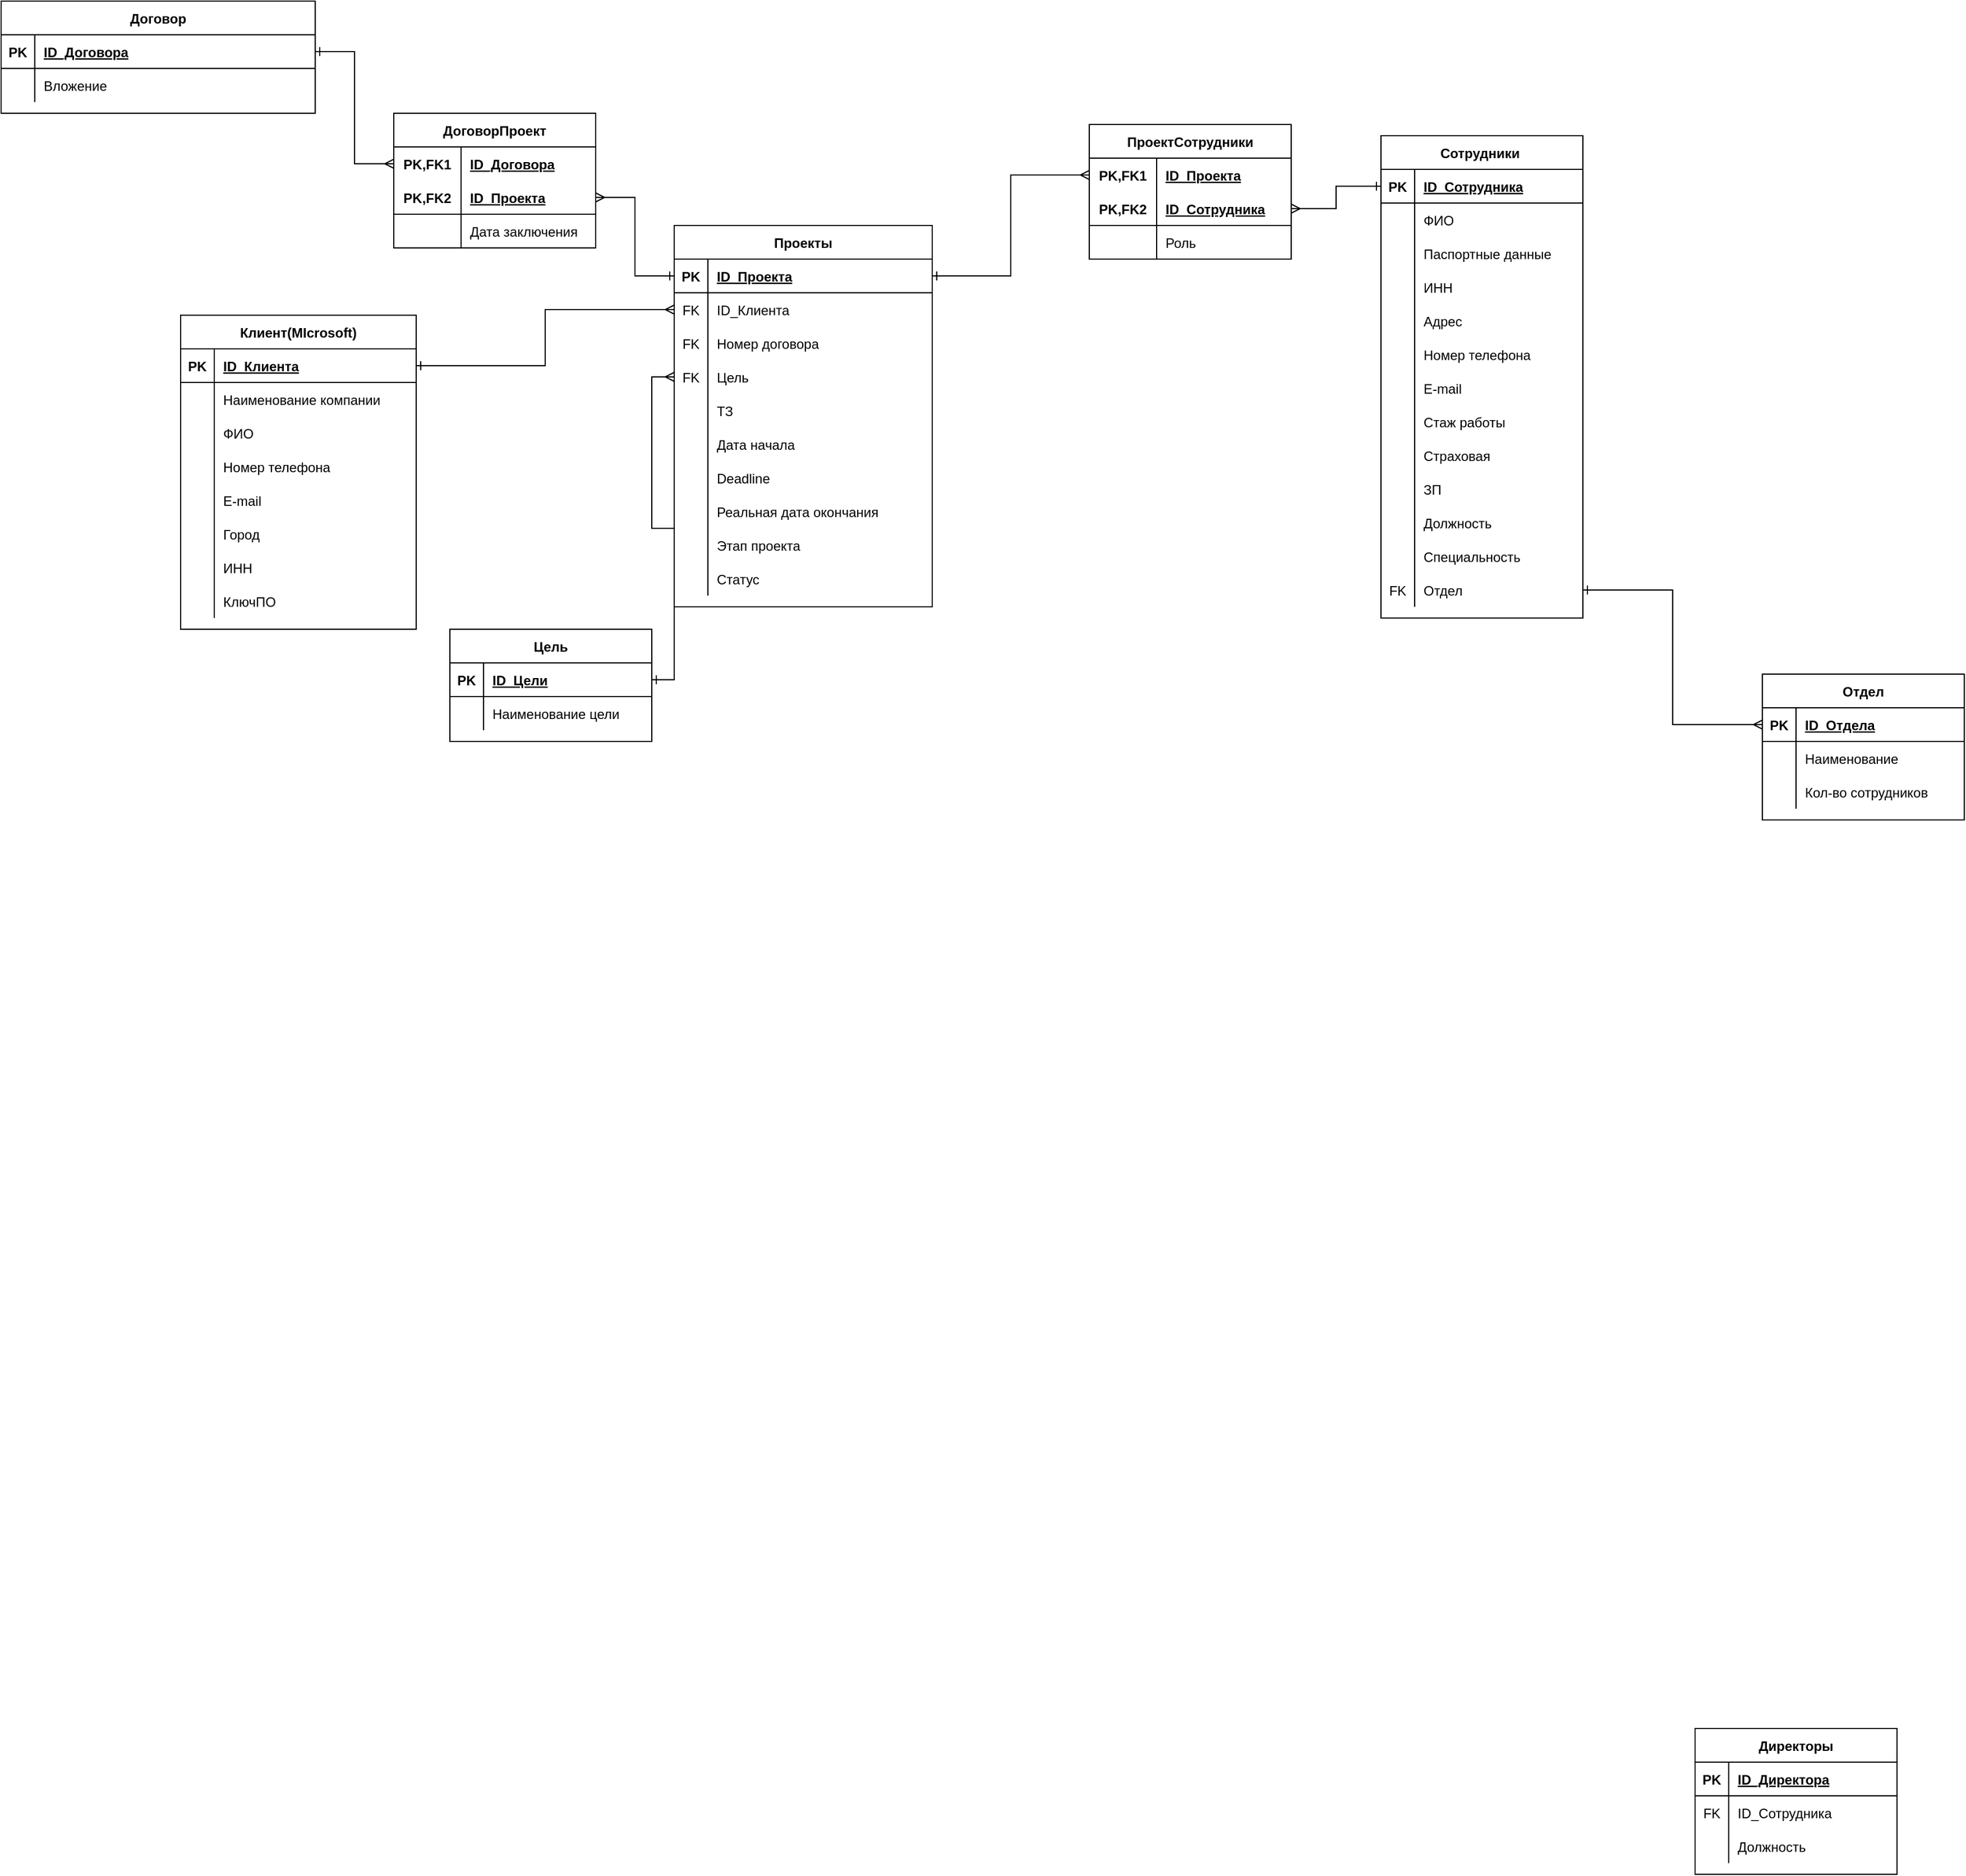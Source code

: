 <mxfile version="20.5.3" type="github">
  <diagram id="iNFQTY-7I5J_9r2u6hXS" name="Страница 1">
    <mxGraphModel dx="4746" dy="5512" grid="1" gridSize="10" guides="1" tooltips="1" connect="1" arrows="1" fold="1" page="1" pageScale="1" pageWidth="3300" pageHeight="4681" math="0" shadow="0">
      <root>
        <mxCell id="0" />
        <mxCell id="1" parent="0" />
        <mxCell id="gXsPT1LrsVFaSO7U7d01-1" value="Клиент(MIcrosoft)" style="shape=table;startSize=30;container=1;collapsible=1;childLayout=tableLayout;fixedRows=1;rowLines=0;fontStyle=1;align=center;resizeLast=1;" parent="1" vertex="1">
          <mxGeometry x="60" y="-1550" width="210" height="280" as="geometry" />
        </mxCell>
        <mxCell id="gXsPT1LrsVFaSO7U7d01-2" value="" style="shape=tableRow;horizontal=0;startSize=0;swimlaneHead=0;swimlaneBody=0;fillColor=none;collapsible=0;dropTarget=0;points=[[0,0.5],[1,0.5]];portConstraint=eastwest;top=0;left=0;right=0;bottom=1;" parent="gXsPT1LrsVFaSO7U7d01-1" vertex="1">
          <mxGeometry y="30" width="210" height="30" as="geometry" />
        </mxCell>
        <mxCell id="gXsPT1LrsVFaSO7U7d01-3" value="PK" style="shape=partialRectangle;connectable=0;fillColor=none;top=0;left=0;bottom=0;right=0;fontStyle=1;overflow=hidden;" parent="gXsPT1LrsVFaSO7U7d01-2" vertex="1">
          <mxGeometry width="30" height="30" as="geometry">
            <mxRectangle width="30" height="30" as="alternateBounds" />
          </mxGeometry>
        </mxCell>
        <mxCell id="gXsPT1LrsVFaSO7U7d01-4" value="ID_Клиента" style="shape=partialRectangle;connectable=0;fillColor=none;top=0;left=0;bottom=0;right=0;align=left;spacingLeft=6;fontStyle=5;overflow=hidden;" parent="gXsPT1LrsVFaSO7U7d01-2" vertex="1">
          <mxGeometry x="30" width="180" height="30" as="geometry">
            <mxRectangle width="180" height="30" as="alternateBounds" />
          </mxGeometry>
        </mxCell>
        <mxCell id="gXsPT1LrsVFaSO7U7d01-5" value="" style="shape=tableRow;horizontal=0;startSize=0;swimlaneHead=0;swimlaneBody=0;fillColor=none;collapsible=0;dropTarget=0;points=[[0,0.5],[1,0.5]];portConstraint=eastwest;top=0;left=0;right=0;bottom=0;" parent="gXsPT1LrsVFaSO7U7d01-1" vertex="1">
          <mxGeometry y="60" width="210" height="30" as="geometry" />
        </mxCell>
        <mxCell id="gXsPT1LrsVFaSO7U7d01-6" value="" style="shape=partialRectangle;connectable=0;fillColor=none;top=0;left=0;bottom=0;right=0;editable=1;overflow=hidden;" parent="gXsPT1LrsVFaSO7U7d01-5" vertex="1">
          <mxGeometry width="30" height="30" as="geometry">
            <mxRectangle width="30" height="30" as="alternateBounds" />
          </mxGeometry>
        </mxCell>
        <mxCell id="gXsPT1LrsVFaSO7U7d01-7" value="Наименование компании" style="shape=partialRectangle;connectable=0;fillColor=none;top=0;left=0;bottom=0;right=0;align=left;spacingLeft=6;overflow=hidden;" parent="gXsPT1LrsVFaSO7U7d01-5" vertex="1">
          <mxGeometry x="30" width="180" height="30" as="geometry">
            <mxRectangle width="180" height="30" as="alternateBounds" />
          </mxGeometry>
        </mxCell>
        <mxCell id="D3bioivVlFvqf0dCCj33-104" value="" style="shape=tableRow;horizontal=0;startSize=0;swimlaneHead=0;swimlaneBody=0;fillColor=none;collapsible=0;dropTarget=0;points=[[0,0.5],[1,0.5]];portConstraint=eastwest;top=0;left=0;right=0;bottom=0;" vertex="1" parent="gXsPT1LrsVFaSO7U7d01-1">
          <mxGeometry y="90" width="210" height="30" as="geometry" />
        </mxCell>
        <mxCell id="D3bioivVlFvqf0dCCj33-105" value="" style="shape=partialRectangle;connectable=0;fillColor=none;top=0;left=0;bottom=0;right=0;editable=1;overflow=hidden;" vertex="1" parent="D3bioivVlFvqf0dCCj33-104">
          <mxGeometry width="30" height="30" as="geometry">
            <mxRectangle width="30" height="30" as="alternateBounds" />
          </mxGeometry>
        </mxCell>
        <mxCell id="D3bioivVlFvqf0dCCj33-106" value="ФИО" style="shape=partialRectangle;connectable=0;fillColor=none;top=0;left=0;bottom=0;right=0;align=left;spacingLeft=6;overflow=hidden;" vertex="1" parent="D3bioivVlFvqf0dCCj33-104">
          <mxGeometry x="30" width="180" height="30" as="geometry">
            <mxRectangle width="180" height="30" as="alternateBounds" />
          </mxGeometry>
        </mxCell>
        <mxCell id="D3bioivVlFvqf0dCCj33-67" value="" style="shape=tableRow;horizontal=0;startSize=0;swimlaneHead=0;swimlaneBody=0;fillColor=none;collapsible=0;dropTarget=0;points=[[0,0.5],[1,0.5]];portConstraint=eastwest;top=0;left=0;right=0;bottom=0;" vertex="1" parent="gXsPT1LrsVFaSO7U7d01-1">
          <mxGeometry y="120" width="210" height="30" as="geometry" />
        </mxCell>
        <mxCell id="D3bioivVlFvqf0dCCj33-68" value="" style="shape=partialRectangle;connectable=0;fillColor=none;top=0;left=0;bottom=0;right=0;editable=1;overflow=hidden;" vertex="1" parent="D3bioivVlFvqf0dCCj33-67">
          <mxGeometry width="30" height="30" as="geometry">
            <mxRectangle width="30" height="30" as="alternateBounds" />
          </mxGeometry>
        </mxCell>
        <mxCell id="D3bioivVlFvqf0dCCj33-69" value="Номер телефона" style="shape=partialRectangle;connectable=0;fillColor=none;top=0;left=0;bottom=0;right=0;align=left;spacingLeft=6;overflow=hidden;" vertex="1" parent="D3bioivVlFvqf0dCCj33-67">
          <mxGeometry x="30" width="180" height="30" as="geometry">
            <mxRectangle width="180" height="30" as="alternateBounds" />
          </mxGeometry>
        </mxCell>
        <mxCell id="D3bioivVlFvqf0dCCj33-70" value="" style="shape=tableRow;horizontal=0;startSize=0;swimlaneHead=0;swimlaneBody=0;fillColor=none;collapsible=0;dropTarget=0;points=[[0,0.5],[1,0.5]];portConstraint=eastwest;top=0;left=0;right=0;bottom=0;" vertex="1" parent="gXsPT1LrsVFaSO7U7d01-1">
          <mxGeometry y="150" width="210" height="30" as="geometry" />
        </mxCell>
        <mxCell id="D3bioivVlFvqf0dCCj33-71" value="" style="shape=partialRectangle;connectable=0;fillColor=none;top=0;left=0;bottom=0;right=0;editable=1;overflow=hidden;" vertex="1" parent="D3bioivVlFvqf0dCCj33-70">
          <mxGeometry width="30" height="30" as="geometry">
            <mxRectangle width="30" height="30" as="alternateBounds" />
          </mxGeometry>
        </mxCell>
        <mxCell id="D3bioivVlFvqf0dCCj33-72" value="E-mail" style="shape=partialRectangle;connectable=0;fillColor=none;top=0;left=0;bottom=0;right=0;align=left;spacingLeft=6;overflow=hidden;" vertex="1" parent="D3bioivVlFvqf0dCCj33-70">
          <mxGeometry x="30" width="180" height="30" as="geometry">
            <mxRectangle width="180" height="30" as="alternateBounds" />
          </mxGeometry>
        </mxCell>
        <mxCell id="D3bioivVlFvqf0dCCj33-107" value="" style="shape=tableRow;horizontal=0;startSize=0;swimlaneHead=0;swimlaneBody=0;fillColor=none;collapsible=0;dropTarget=0;points=[[0,0.5],[1,0.5]];portConstraint=eastwest;top=0;left=0;right=0;bottom=0;" vertex="1" parent="gXsPT1LrsVFaSO7U7d01-1">
          <mxGeometry y="180" width="210" height="30" as="geometry" />
        </mxCell>
        <mxCell id="D3bioivVlFvqf0dCCj33-108" value="" style="shape=partialRectangle;connectable=0;fillColor=none;top=0;left=0;bottom=0;right=0;editable=1;overflow=hidden;" vertex="1" parent="D3bioivVlFvqf0dCCj33-107">
          <mxGeometry width="30" height="30" as="geometry">
            <mxRectangle width="30" height="30" as="alternateBounds" />
          </mxGeometry>
        </mxCell>
        <mxCell id="D3bioivVlFvqf0dCCj33-109" value="Город" style="shape=partialRectangle;connectable=0;fillColor=none;top=0;left=0;bottom=0;right=0;align=left;spacingLeft=6;overflow=hidden;" vertex="1" parent="D3bioivVlFvqf0dCCj33-107">
          <mxGeometry x="30" width="180" height="30" as="geometry">
            <mxRectangle width="180" height="30" as="alternateBounds" />
          </mxGeometry>
        </mxCell>
        <mxCell id="D3bioivVlFvqf0dCCj33-110" value="" style="shape=tableRow;horizontal=0;startSize=0;swimlaneHead=0;swimlaneBody=0;fillColor=none;collapsible=0;dropTarget=0;points=[[0,0.5],[1,0.5]];portConstraint=eastwest;top=0;left=0;right=0;bottom=0;" vertex="1" parent="gXsPT1LrsVFaSO7U7d01-1">
          <mxGeometry y="210" width="210" height="30" as="geometry" />
        </mxCell>
        <mxCell id="D3bioivVlFvqf0dCCj33-111" value="" style="shape=partialRectangle;connectable=0;fillColor=none;top=0;left=0;bottom=0;right=0;editable=1;overflow=hidden;" vertex="1" parent="D3bioivVlFvqf0dCCj33-110">
          <mxGeometry width="30" height="30" as="geometry">
            <mxRectangle width="30" height="30" as="alternateBounds" />
          </mxGeometry>
        </mxCell>
        <mxCell id="D3bioivVlFvqf0dCCj33-112" value="ИНН" style="shape=partialRectangle;connectable=0;fillColor=none;top=0;left=0;bottom=0;right=0;align=left;spacingLeft=6;overflow=hidden;" vertex="1" parent="D3bioivVlFvqf0dCCj33-110">
          <mxGeometry x="30" width="180" height="30" as="geometry">
            <mxRectangle width="180" height="30" as="alternateBounds" />
          </mxGeometry>
        </mxCell>
        <mxCell id="D3bioivVlFvqf0dCCj33-36" value="" style="shape=tableRow;horizontal=0;startSize=0;swimlaneHead=0;swimlaneBody=0;fillColor=none;collapsible=0;dropTarget=0;points=[[0,0.5],[1,0.5]];portConstraint=eastwest;top=0;left=0;right=0;bottom=0;" vertex="1" parent="gXsPT1LrsVFaSO7U7d01-1">
          <mxGeometry y="240" width="210" height="30" as="geometry" />
        </mxCell>
        <mxCell id="D3bioivVlFvqf0dCCj33-37" value="" style="shape=partialRectangle;connectable=0;fillColor=none;top=0;left=0;bottom=0;right=0;editable=1;overflow=hidden;" vertex="1" parent="D3bioivVlFvqf0dCCj33-36">
          <mxGeometry width="30" height="30" as="geometry">
            <mxRectangle width="30" height="30" as="alternateBounds" />
          </mxGeometry>
        </mxCell>
        <mxCell id="D3bioivVlFvqf0dCCj33-38" value="КлючПО" style="shape=partialRectangle;connectable=0;fillColor=none;top=0;left=0;bottom=0;right=0;align=left;spacingLeft=6;overflow=hidden;" vertex="1" parent="D3bioivVlFvqf0dCCj33-36">
          <mxGeometry x="30" width="180" height="30" as="geometry">
            <mxRectangle width="180" height="30" as="alternateBounds" />
          </mxGeometry>
        </mxCell>
        <mxCell id="gXsPT1LrsVFaSO7U7d01-14" value="Проекты" style="shape=table;startSize=30;container=1;collapsible=1;childLayout=tableLayout;fixedRows=1;rowLines=0;fontStyle=1;align=center;resizeLast=1;" parent="1" vertex="1">
          <mxGeometry x="500" y="-1630" width="230" height="340" as="geometry" />
        </mxCell>
        <mxCell id="gXsPT1LrsVFaSO7U7d01-15" value="" style="shape=tableRow;horizontal=0;startSize=0;swimlaneHead=0;swimlaneBody=0;fillColor=none;collapsible=0;dropTarget=0;points=[[0,0.5],[1,0.5]];portConstraint=eastwest;top=0;left=0;right=0;bottom=1;" parent="gXsPT1LrsVFaSO7U7d01-14" vertex="1">
          <mxGeometry y="30" width="230" height="30" as="geometry" />
        </mxCell>
        <mxCell id="gXsPT1LrsVFaSO7U7d01-16" value="PK" style="shape=partialRectangle;connectable=0;fillColor=none;top=0;left=0;bottom=0;right=0;fontStyle=1;overflow=hidden;" parent="gXsPT1LrsVFaSO7U7d01-15" vertex="1">
          <mxGeometry width="30" height="30" as="geometry">
            <mxRectangle width="30" height="30" as="alternateBounds" />
          </mxGeometry>
        </mxCell>
        <mxCell id="gXsPT1LrsVFaSO7U7d01-17" value="ID_Проекта" style="shape=partialRectangle;connectable=0;fillColor=none;top=0;left=0;bottom=0;right=0;align=left;spacingLeft=6;fontStyle=5;overflow=hidden;" parent="gXsPT1LrsVFaSO7U7d01-15" vertex="1">
          <mxGeometry x="30" width="200" height="30" as="geometry">
            <mxRectangle width="200" height="30" as="alternateBounds" />
          </mxGeometry>
        </mxCell>
        <mxCell id="gXsPT1LrsVFaSO7U7d01-49" value="" style="shape=tableRow;horizontal=0;startSize=0;swimlaneHead=0;swimlaneBody=0;fillColor=none;collapsible=0;dropTarget=0;points=[[0,0.5],[1,0.5]];portConstraint=eastwest;top=0;left=0;right=0;bottom=0;" parent="gXsPT1LrsVFaSO7U7d01-14" vertex="1">
          <mxGeometry y="60" width="230" height="30" as="geometry" />
        </mxCell>
        <mxCell id="gXsPT1LrsVFaSO7U7d01-50" value="FK" style="shape=partialRectangle;connectable=0;fillColor=none;top=0;left=0;bottom=0;right=0;editable=1;overflow=hidden;" parent="gXsPT1LrsVFaSO7U7d01-49" vertex="1">
          <mxGeometry width="30" height="30" as="geometry">
            <mxRectangle width="30" height="30" as="alternateBounds" />
          </mxGeometry>
        </mxCell>
        <mxCell id="gXsPT1LrsVFaSO7U7d01-51" value="ID_Клиента" style="shape=partialRectangle;connectable=0;fillColor=none;top=0;left=0;bottom=0;right=0;align=left;spacingLeft=6;overflow=hidden;" parent="gXsPT1LrsVFaSO7U7d01-49" vertex="1">
          <mxGeometry x="30" width="200" height="30" as="geometry">
            <mxRectangle width="200" height="30" as="alternateBounds" />
          </mxGeometry>
        </mxCell>
        <mxCell id="KMUb4u1_E4vIuB4edj4a-116" value="" style="shape=tableRow;horizontal=0;startSize=0;swimlaneHead=0;swimlaneBody=0;fillColor=none;collapsible=0;dropTarget=0;points=[[0,0.5],[1,0.5]];portConstraint=eastwest;top=0;left=0;right=0;bottom=0;" parent="gXsPT1LrsVFaSO7U7d01-14" vertex="1">
          <mxGeometry y="90" width="230" height="30" as="geometry" />
        </mxCell>
        <mxCell id="KMUb4u1_E4vIuB4edj4a-117" value="FK" style="shape=partialRectangle;connectable=0;fillColor=none;top=0;left=0;bottom=0;right=0;editable=1;overflow=hidden;" parent="KMUb4u1_E4vIuB4edj4a-116" vertex="1">
          <mxGeometry width="30" height="30" as="geometry">
            <mxRectangle width="30" height="30" as="alternateBounds" />
          </mxGeometry>
        </mxCell>
        <mxCell id="KMUb4u1_E4vIuB4edj4a-118" value="Номер договора" style="shape=partialRectangle;connectable=0;fillColor=none;top=0;left=0;bottom=0;right=0;align=left;spacingLeft=6;overflow=hidden;" parent="KMUb4u1_E4vIuB4edj4a-116" vertex="1">
          <mxGeometry x="30" width="200" height="30" as="geometry">
            <mxRectangle width="200" height="30" as="alternateBounds" />
          </mxGeometry>
        </mxCell>
        <mxCell id="gXsPT1LrsVFaSO7U7d01-18" value="" style="shape=tableRow;horizontal=0;startSize=0;swimlaneHead=0;swimlaneBody=0;fillColor=none;collapsible=0;dropTarget=0;points=[[0,0.5],[1,0.5]];portConstraint=eastwest;top=0;left=0;right=0;bottom=0;" parent="gXsPT1LrsVFaSO7U7d01-14" vertex="1">
          <mxGeometry y="120" width="230" height="30" as="geometry" />
        </mxCell>
        <mxCell id="gXsPT1LrsVFaSO7U7d01-19" value="FK" style="shape=partialRectangle;connectable=0;fillColor=none;top=0;left=0;bottom=0;right=0;editable=1;overflow=hidden;" parent="gXsPT1LrsVFaSO7U7d01-18" vertex="1">
          <mxGeometry width="30" height="30" as="geometry">
            <mxRectangle width="30" height="30" as="alternateBounds" />
          </mxGeometry>
        </mxCell>
        <mxCell id="gXsPT1LrsVFaSO7U7d01-20" value="Цель" style="shape=partialRectangle;connectable=0;fillColor=none;top=0;left=0;bottom=0;right=0;align=left;spacingLeft=6;overflow=hidden;" parent="gXsPT1LrsVFaSO7U7d01-18" vertex="1">
          <mxGeometry x="30" width="200" height="30" as="geometry">
            <mxRectangle width="200" height="30" as="alternateBounds" />
          </mxGeometry>
        </mxCell>
        <mxCell id="gXsPT1LrsVFaSO7U7d01-52" value="" style="shape=tableRow;horizontal=0;startSize=0;swimlaneHead=0;swimlaneBody=0;fillColor=none;collapsible=0;dropTarget=0;points=[[0,0.5],[1,0.5]];portConstraint=eastwest;top=0;left=0;right=0;bottom=0;" parent="gXsPT1LrsVFaSO7U7d01-14" vertex="1">
          <mxGeometry y="150" width="230" height="30" as="geometry" />
        </mxCell>
        <mxCell id="gXsPT1LrsVFaSO7U7d01-53" value="" style="shape=partialRectangle;connectable=0;fillColor=none;top=0;left=0;bottom=0;right=0;editable=1;overflow=hidden;" parent="gXsPT1LrsVFaSO7U7d01-52" vertex="1">
          <mxGeometry width="30" height="30" as="geometry">
            <mxRectangle width="30" height="30" as="alternateBounds" />
          </mxGeometry>
        </mxCell>
        <mxCell id="gXsPT1LrsVFaSO7U7d01-54" value="ТЗ" style="shape=partialRectangle;connectable=0;fillColor=none;top=0;left=0;bottom=0;right=0;align=left;spacingLeft=6;overflow=hidden;" parent="gXsPT1LrsVFaSO7U7d01-52" vertex="1">
          <mxGeometry x="30" width="200" height="30" as="geometry">
            <mxRectangle width="200" height="30" as="alternateBounds" />
          </mxGeometry>
        </mxCell>
        <mxCell id="ElKOjpK7Dm4YcjgDVNG2-7" value="" style="shape=tableRow;horizontal=0;startSize=0;swimlaneHead=0;swimlaneBody=0;fillColor=none;collapsible=0;dropTarget=0;points=[[0,0.5],[1,0.5]];portConstraint=eastwest;top=0;left=0;right=0;bottom=0;" parent="gXsPT1LrsVFaSO7U7d01-14" vertex="1">
          <mxGeometry y="180" width="230" height="30" as="geometry" />
        </mxCell>
        <mxCell id="ElKOjpK7Dm4YcjgDVNG2-8" value="" style="shape=partialRectangle;connectable=0;fillColor=none;top=0;left=0;bottom=0;right=0;editable=1;overflow=hidden;" parent="ElKOjpK7Dm4YcjgDVNG2-7" vertex="1">
          <mxGeometry width="30" height="30" as="geometry">
            <mxRectangle width="30" height="30" as="alternateBounds" />
          </mxGeometry>
        </mxCell>
        <mxCell id="ElKOjpK7Dm4YcjgDVNG2-9" value="Дата начала" style="shape=partialRectangle;connectable=0;fillColor=none;top=0;left=0;bottom=0;right=0;align=left;spacingLeft=6;overflow=hidden;" parent="ElKOjpK7Dm4YcjgDVNG2-7" vertex="1">
          <mxGeometry x="30" width="200" height="30" as="geometry">
            <mxRectangle width="200" height="30" as="alternateBounds" />
          </mxGeometry>
        </mxCell>
        <mxCell id="gXsPT1LrsVFaSO7U7d01-21" value="" style="shape=tableRow;horizontal=0;startSize=0;swimlaneHead=0;swimlaneBody=0;fillColor=none;collapsible=0;dropTarget=0;points=[[0,0.5],[1,0.5]];portConstraint=eastwest;top=0;left=0;right=0;bottom=0;" parent="gXsPT1LrsVFaSO7U7d01-14" vertex="1">
          <mxGeometry y="210" width="230" height="30" as="geometry" />
        </mxCell>
        <mxCell id="gXsPT1LrsVFaSO7U7d01-22" value="" style="shape=partialRectangle;connectable=0;fillColor=none;top=0;left=0;bottom=0;right=0;editable=1;overflow=hidden;" parent="gXsPT1LrsVFaSO7U7d01-21" vertex="1">
          <mxGeometry width="30" height="30" as="geometry">
            <mxRectangle width="30" height="30" as="alternateBounds" />
          </mxGeometry>
        </mxCell>
        <mxCell id="gXsPT1LrsVFaSO7U7d01-23" value="Deadline" style="shape=partialRectangle;connectable=0;fillColor=none;top=0;left=0;bottom=0;right=0;align=left;spacingLeft=6;overflow=hidden;" parent="gXsPT1LrsVFaSO7U7d01-21" vertex="1">
          <mxGeometry x="30" width="200" height="30" as="geometry">
            <mxRectangle width="200" height="30" as="alternateBounds" />
          </mxGeometry>
        </mxCell>
        <mxCell id="ElKOjpK7Dm4YcjgDVNG2-4" value="" style="shape=tableRow;horizontal=0;startSize=0;swimlaneHead=0;swimlaneBody=0;fillColor=none;collapsible=0;dropTarget=0;points=[[0,0.5],[1,0.5]];portConstraint=eastwest;top=0;left=0;right=0;bottom=0;" parent="gXsPT1LrsVFaSO7U7d01-14" vertex="1">
          <mxGeometry y="240" width="230" height="30" as="geometry" />
        </mxCell>
        <mxCell id="ElKOjpK7Dm4YcjgDVNG2-5" value="" style="shape=partialRectangle;connectable=0;fillColor=none;top=0;left=0;bottom=0;right=0;editable=1;overflow=hidden;" parent="ElKOjpK7Dm4YcjgDVNG2-4" vertex="1">
          <mxGeometry width="30" height="30" as="geometry">
            <mxRectangle width="30" height="30" as="alternateBounds" />
          </mxGeometry>
        </mxCell>
        <mxCell id="ElKOjpK7Dm4YcjgDVNG2-6" value="Реальная дата окончания" style="shape=partialRectangle;connectable=0;fillColor=none;top=0;left=0;bottom=0;right=0;align=left;spacingLeft=6;overflow=hidden;" parent="ElKOjpK7Dm4YcjgDVNG2-4" vertex="1">
          <mxGeometry x="30" width="200" height="30" as="geometry">
            <mxRectangle width="200" height="30" as="alternateBounds" />
          </mxGeometry>
        </mxCell>
        <mxCell id="mw0EnimLBGDHjANuorkt-1" value="" style="shape=tableRow;horizontal=0;startSize=0;swimlaneHead=0;swimlaneBody=0;fillColor=none;collapsible=0;dropTarget=0;points=[[0,0.5],[1,0.5]];portConstraint=eastwest;top=0;left=0;right=0;bottom=0;" parent="gXsPT1LrsVFaSO7U7d01-14" vertex="1">
          <mxGeometry y="270" width="230" height="30" as="geometry" />
        </mxCell>
        <mxCell id="mw0EnimLBGDHjANuorkt-2" value="" style="shape=partialRectangle;connectable=0;fillColor=none;top=0;left=0;bottom=0;right=0;editable=1;overflow=hidden;" parent="mw0EnimLBGDHjANuorkt-1" vertex="1">
          <mxGeometry width="30" height="30" as="geometry">
            <mxRectangle width="30" height="30" as="alternateBounds" />
          </mxGeometry>
        </mxCell>
        <mxCell id="mw0EnimLBGDHjANuorkt-3" value="Этап проекта" style="shape=partialRectangle;connectable=0;fillColor=none;top=0;left=0;bottom=0;right=0;align=left;spacingLeft=6;overflow=hidden;" parent="mw0EnimLBGDHjANuorkt-1" vertex="1">
          <mxGeometry x="30" width="200" height="30" as="geometry">
            <mxRectangle width="200" height="30" as="alternateBounds" />
          </mxGeometry>
        </mxCell>
        <mxCell id="gXsPT1LrsVFaSO7U7d01-219" value="" style="shape=tableRow;horizontal=0;startSize=0;swimlaneHead=0;swimlaneBody=0;fillColor=none;collapsible=0;dropTarget=0;points=[[0,0.5],[1,0.5]];portConstraint=eastwest;top=0;left=0;right=0;bottom=0;" parent="gXsPT1LrsVFaSO7U7d01-14" vertex="1">
          <mxGeometry y="300" width="230" height="30" as="geometry" />
        </mxCell>
        <mxCell id="gXsPT1LrsVFaSO7U7d01-220" value="" style="shape=partialRectangle;connectable=0;fillColor=none;top=0;left=0;bottom=0;right=0;editable=1;overflow=hidden;" parent="gXsPT1LrsVFaSO7U7d01-219" vertex="1">
          <mxGeometry width="30" height="30" as="geometry">
            <mxRectangle width="30" height="30" as="alternateBounds" />
          </mxGeometry>
        </mxCell>
        <mxCell id="gXsPT1LrsVFaSO7U7d01-221" value="Статус" style="shape=partialRectangle;connectable=0;fillColor=none;top=0;left=0;bottom=0;right=0;align=left;spacingLeft=6;overflow=hidden;" parent="gXsPT1LrsVFaSO7U7d01-219" vertex="1">
          <mxGeometry x="30" width="200" height="30" as="geometry">
            <mxRectangle width="200" height="30" as="alternateBounds" />
          </mxGeometry>
        </mxCell>
        <mxCell id="gXsPT1LrsVFaSO7U7d01-68" style="edgeStyle=orthogonalEdgeStyle;rounded=0;orthogonalLoop=1;jettySize=auto;html=1;exitX=1;exitY=0.5;exitDx=0;exitDy=0;entryX=0;entryY=0.5;entryDx=0;entryDy=0;startArrow=ERone;startFill=0;endArrow=ERmany;endFill=0;" parent="1" source="gXsPT1LrsVFaSO7U7d01-2" target="gXsPT1LrsVFaSO7U7d01-49" edge="1">
          <mxGeometry relative="1" as="geometry" />
        </mxCell>
        <mxCell id="gXsPT1LrsVFaSO7U7d01-83" value="Сотрудники " style="shape=table;startSize=30;container=1;collapsible=1;childLayout=tableLayout;fixedRows=1;rowLines=0;fontStyle=1;align=center;resizeLast=1;" parent="1" vertex="1">
          <mxGeometry x="1130" y="-1710" width="180" height="430" as="geometry" />
        </mxCell>
        <mxCell id="gXsPT1LrsVFaSO7U7d01-84" value="" style="shape=tableRow;horizontal=0;startSize=0;swimlaneHead=0;swimlaneBody=0;fillColor=none;collapsible=0;dropTarget=0;points=[[0,0.5],[1,0.5]];portConstraint=eastwest;top=0;left=0;right=0;bottom=1;" parent="gXsPT1LrsVFaSO7U7d01-83" vertex="1">
          <mxGeometry y="30" width="180" height="30" as="geometry" />
        </mxCell>
        <mxCell id="gXsPT1LrsVFaSO7U7d01-85" value="PK" style="shape=partialRectangle;connectable=0;fillColor=none;top=0;left=0;bottom=0;right=0;fontStyle=1;overflow=hidden;" parent="gXsPT1LrsVFaSO7U7d01-84" vertex="1">
          <mxGeometry width="30" height="30" as="geometry">
            <mxRectangle width="30" height="30" as="alternateBounds" />
          </mxGeometry>
        </mxCell>
        <mxCell id="gXsPT1LrsVFaSO7U7d01-86" value="ID_Сотрудника" style="shape=partialRectangle;connectable=0;fillColor=none;top=0;left=0;bottom=0;right=0;align=left;spacingLeft=6;fontStyle=5;overflow=hidden;" parent="gXsPT1LrsVFaSO7U7d01-84" vertex="1">
          <mxGeometry x="30" width="150" height="30" as="geometry">
            <mxRectangle width="150" height="30" as="alternateBounds" />
          </mxGeometry>
        </mxCell>
        <mxCell id="gXsPT1LrsVFaSO7U7d01-87" value="" style="shape=tableRow;horizontal=0;startSize=0;swimlaneHead=0;swimlaneBody=0;fillColor=none;collapsible=0;dropTarget=0;points=[[0,0.5],[1,0.5]];portConstraint=eastwest;top=0;left=0;right=0;bottom=0;" parent="gXsPT1LrsVFaSO7U7d01-83" vertex="1">
          <mxGeometry y="60" width="180" height="30" as="geometry" />
        </mxCell>
        <mxCell id="gXsPT1LrsVFaSO7U7d01-88" value="" style="shape=partialRectangle;connectable=0;fillColor=none;top=0;left=0;bottom=0;right=0;editable=1;overflow=hidden;" parent="gXsPT1LrsVFaSO7U7d01-87" vertex="1">
          <mxGeometry width="30" height="30" as="geometry">
            <mxRectangle width="30" height="30" as="alternateBounds" />
          </mxGeometry>
        </mxCell>
        <mxCell id="gXsPT1LrsVFaSO7U7d01-89" value="ФИО" style="shape=partialRectangle;connectable=0;fillColor=none;top=0;left=0;bottom=0;right=0;align=left;spacingLeft=6;overflow=hidden;" parent="gXsPT1LrsVFaSO7U7d01-87" vertex="1">
          <mxGeometry x="30" width="150" height="30" as="geometry">
            <mxRectangle width="150" height="30" as="alternateBounds" />
          </mxGeometry>
        </mxCell>
        <mxCell id="KMUb4u1_E4vIuB4edj4a-134" value="" style="shape=tableRow;horizontal=0;startSize=0;swimlaneHead=0;swimlaneBody=0;fillColor=none;collapsible=0;dropTarget=0;points=[[0,0.5],[1,0.5]];portConstraint=eastwest;top=0;left=0;right=0;bottom=0;" parent="gXsPT1LrsVFaSO7U7d01-83" vertex="1">
          <mxGeometry y="90" width="180" height="30" as="geometry" />
        </mxCell>
        <mxCell id="KMUb4u1_E4vIuB4edj4a-135" value="" style="shape=partialRectangle;connectable=0;fillColor=none;top=0;left=0;bottom=0;right=0;editable=1;overflow=hidden;" parent="KMUb4u1_E4vIuB4edj4a-134" vertex="1">
          <mxGeometry width="30" height="30" as="geometry">
            <mxRectangle width="30" height="30" as="alternateBounds" />
          </mxGeometry>
        </mxCell>
        <mxCell id="KMUb4u1_E4vIuB4edj4a-136" value="Паспортные данные" style="shape=partialRectangle;connectable=0;fillColor=none;top=0;left=0;bottom=0;right=0;align=left;spacingLeft=6;overflow=hidden;" parent="KMUb4u1_E4vIuB4edj4a-134" vertex="1">
          <mxGeometry x="30" width="150" height="30" as="geometry">
            <mxRectangle width="150" height="30" as="alternateBounds" />
          </mxGeometry>
        </mxCell>
        <mxCell id="D3bioivVlFvqf0dCCj33-92" value="" style="shape=tableRow;horizontal=0;startSize=0;swimlaneHead=0;swimlaneBody=0;fillColor=none;collapsible=0;dropTarget=0;points=[[0,0.5],[1,0.5]];portConstraint=eastwest;top=0;left=0;right=0;bottom=0;" vertex="1" parent="gXsPT1LrsVFaSO7U7d01-83">
          <mxGeometry y="120" width="180" height="30" as="geometry" />
        </mxCell>
        <mxCell id="D3bioivVlFvqf0dCCj33-93" value="" style="shape=partialRectangle;connectable=0;fillColor=none;top=0;left=0;bottom=0;right=0;editable=1;overflow=hidden;" vertex="1" parent="D3bioivVlFvqf0dCCj33-92">
          <mxGeometry width="30" height="30" as="geometry">
            <mxRectangle width="30" height="30" as="alternateBounds" />
          </mxGeometry>
        </mxCell>
        <mxCell id="D3bioivVlFvqf0dCCj33-94" value="ИНН" style="shape=partialRectangle;connectable=0;fillColor=none;top=0;left=0;bottom=0;right=0;align=left;spacingLeft=6;overflow=hidden;" vertex="1" parent="D3bioivVlFvqf0dCCj33-92">
          <mxGeometry x="30" width="150" height="30" as="geometry">
            <mxRectangle width="150" height="30" as="alternateBounds" />
          </mxGeometry>
        </mxCell>
        <mxCell id="D3bioivVlFvqf0dCCj33-89" value="" style="shape=tableRow;horizontal=0;startSize=0;swimlaneHead=0;swimlaneBody=0;fillColor=none;collapsible=0;dropTarget=0;points=[[0,0.5],[1,0.5]];portConstraint=eastwest;top=0;left=0;right=0;bottom=0;" vertex="1" parent="gXsPT1LrsVFaSO7U7d01-83">
          <mxGeometry y="150" width="180" height="30" as="geometry" />
        </mxCell>
        <mxCell id="D3bioivVlFvqf0dCCj33-90" value="" style="shape=partialRectangle;connectable=0;fillColor=none;top=0;left=0;bottom=0;right=0;editable=1;overflow=hidden;" vertex="1" parent="D3bioivVlFvqf0dCCj33-89">
          <mxGeometry width="30" height="30" as="geometry">
            <mxRectangle width="30" height="30" as="alternateBounds" />
          </mxGeometry>
        </mxCell>
        <mxCell id="D3bioivVlFvqf0dCCj33-91" value="Адрес" style="shape=partialRectangle;connectable=0;fillColor=none;top=0;left=0;bottom=0;right=0;align=left;spacingLeft=6;overflow=hidden;" vertex="1" parent="D3bioivVlFvqf0dCCj33-89">
          <mxGeometry x="30" width="150" height="30" as="geometry">
            <mxRectangle width="150" height="30" as="alternateBounds" />
          </mxGeometry>
        </mxCell>
        <mxCell id="D3bioivVlFvqf0dCCj33-95" value="" style="shape=tableRow;horizontal=0;startSize=0;swimlaneHead=0;swimlaneBody=0;fillColor=none;collapsible=0;dropTarget=0;points=[[0,0.5],[1,0.5]];portConstraint=eastwest;top=0;left=0;right=0;bottom=0;" vertex="1" parent="gXsPT1LrsVFaSO7U7d01-83">
          <mxGeometry y="180" width="180" height="30" as="geometry" />
        </mxCell>
        <mxCell id="D3bioivVlFvqf0dCCj33-96" value="" style="shape=partialRectangle;connectable=0;fillColor=none;top=0;left=0;bottom=0;right=0;editable=1;overflow=hidden;" vertex="1" parent="D3bioivVlFvqf0dCCj33-95">
          <mxGeometry width="30" height="30" as="geometry">
            <mxRectangle width="30" height="30" as="alternateBounds" />
          </mxGeometry>
        </mxCell>
        <mxCell id="D3bioivVlFvqf0dCCj33-97" value="Номер телефона" style="shape=partialRectangle;connectable=0;fillColor=none;top=0;left=0;bottom=0;right=0;align=left;spacingLeft=6;overflow=hidden;" vertex="1" parent="D3bioivVlFvqf0dCCj33-95">
          <mxGeometry x="30" width="150" height="30" as="geometry">
            <mxRectangle width="150" height="30" as="alternateBounds" />
          </mxGeometry>
        </mxCell>
        <mxCell id="D3bioivVlFvqf0dCCj33-98" value="" style="shape=tableRow;horizontal=0;startSize=0;swimlaneHead=0;swimlaneBody=0;fillColor=none;collapsible=0;dropTarget=0;points=[[0,0.5],[1,0.5]];portConstraint=eastwest;top=0;left=0;right=0;bottom=0;" vertex="1" parent="gXsPT1LrsVFaSO7U7d01-83">
          <mxGeometry y="210" width="180" height="30" as="geometry" />
        </mxCell>
        <mxCell id="D3bioivVlFvqf0dCCj33-99" value="" style="shape=partialRectangle;connectable=0;fillColor=none;top=0;left=0;bottom=0;right=0;editable=1;overflow=hidden;" vertex="1" parent="D3bioivVlFvqf0dCCj33-98">
          <mxGeometry width="30" height="30" as="geometry">
            <mxRectangle width="30" height="30" as="alternateBounds" />
          </mxGeometry>
        </mxCell>
        <mxCell id="D3bioivVlFvqf0dCCj33-100" value="E-mail" style="shape=partialRectangle;connectable=0;fillColor=none;top=0;left=0;bottom=0;right=0;align=left;spacingLeft=6;overflow=hidden;" vertex="1" parent="D3bioivVlFvqf0dCCj33-98">
          <mxGeometry x="30" width="150" height="30" as="geometry">
            <mxRectangle width="150" height="30" as="alternateBounds" />
          </mxGeometry>
        </mxCell>
        <mxCell id="gXsPT1LrsVFaSO7U7d01-99" value="" style="shape=tableRow;horizontal=0;startSize=0;swimlaneHead=0;swimlaneBody=0;fillColor=none;collapsible=0;dropTarget=0;points=[[0,0.5],[1,0.5]];portConstraint=eastwest;top=0;left=0;right=0;bottom=0;" parent="gXsPT1LrsVFaSO7U7d01-83" vertex="1">
          <mxGeometry y="240" width="180" height="30" as="geometry" />
        </mxCell>
        <mxCell id="gXsPT1LrsVFaSO7U7d01-100" value="" style="shape=partialRectangle;connectable=0;fillColor=none;top=0;left=0;bottom=0;right=0;editable=1;overflow=hidden;" parent="gXsPT1LrsVFaSO7U7d01-99" vertex="1">
          <mxGeometry width="30" height="30" as="geometry">
            <mxRectangle width="30" height="30" as="alternateBounds" />
          </mxGeometry>
        </mxCell>
        <mxCell id="gXsPT1LrsVFaSO7U7d01-101" value="Стаж работы" style="shape=partialRectangle;connectable=0;fillColor=none;top=0;left=0;bottom=0;right=0;align=left;spacingLeft=6;overflow=hidden;" parent="gXsPT1LrsVFaSO7U7d01-99" vertex="1">
          <mxGeometry x="30" width="150" height="30" as="geometry">
            <mxRectangle width="150" height="30" as="alternateBounds" />
          </mxGeometry>
        </mxCell>
        <mxCell id="D3bioivVlFvqf0dCCj33-101" value="" style="shape=tableRow;horizontal=0;startSize=0;swimlaneHead=0;swimlaneBody=0;fillColor=none;collapsible=0;dropTarget=0;points=[[0,0.5],[1,0.5]];portConstraint=eastwest;top=0;left=0;right=0;bottom=0;" vertex="1" parent="gXsPT1LrsVFaSO7U7d01-83">
          <mxGeometry y="270" width="180" height="30" as="geometry" />
        </mxCell>
        <mxCell id="D3bioivVlFvqf0dCCj33-102" value="" style="shape=partialRectangle;connectable=0;fillColor=none;top=0;left=0;bottom=0;right=0;editable=1;overflow=hidden;" vertex="1" parent="D3bioivVlFvqf0dCCj33-101">
          <mxGeometry width="30" height="30" as="geometry">
            <mxRectangle width="30" height="30" as="alternateBounds" />
          </mxGeometry>
        </mxCell>
        <mxCell id="D3bioivVlFvqf0dCCj33-103" value="Страховая" style="shape=partialRectangle;connectable=0;fillColor=none;top=0;left=0;bottom=0;right=0;align=left;spacingLeft=6;overflow=hidden;" vertex="1" parent="D3bioivVlFvqf0dCCj33-101">
          <mxGeometry x="30" width="150" height="30" as="geometry">
            <mxRectangle width="150" height="30" as="alternateBounds" />
          </mxGeometry>
        </mxCell>
        <mxCell id="gXsPT1LrsVFaSO7U7d01-109" value="" style="shape=tableRow;horizontal=0;startSize=0;swimlaneHead=0;swimlaneBody=0;fillColor=none;collapsible=0;dropTarget=0;points=[[0,0.5],[1,0.5]];portConstraint=eastwest;top=0;left=0;right=0;bottom=0;" parent="gXsPT1LrsVFaSO7U7d01-83" vertex="1">
          <mxGeometry y="300" width="180" height="30" as="geometry" />
        </mxCell>
        <mxCell id="gXsPT1LrsVFaSO7U7d01-110" value="" style="shape=partialRectangle;connectable=0;fillColor=none;top=0;left=0;bottom=0;right=0;editable=1;overflow=hidden;" parent="gXsPT1LrsVFaSO7U7d01-109" vertex="1">
          <mxGeometry width="30" height="30" as="geometry">
            <mxRectangle width="30" height="30" as="alternateBounds" />
          </mxGeometry>
        </mxCell>
        <mxCell id="gXsPT1LrsVFaSO7U7d01-111" value="ЗП" style="shape=partialRectangle;connectable=0;fillColor=none;top=0;left=0;bottom=0;right=0;align=left;spacingLeft=6;overflow=hidden;" parent="gXsPT1LrsVFaSO7U7d01-109" vertex="1">
          <mxGeometry x="30" width="150" height="30" as="geometry">
            <mxRectangle width="150" height="30" as="alternateBounds" />
          </mxGeometry>
        </mxCell>
        <mxCell id="gXsPT1LrsVFaSO7U7d01-93" value="" style="shape=tableRow;horizontal=0;startSize=0;swimlaneHead=0;swimlaneBody=0;fillColor=none;collapsible=0;dropTarget=0;points=[[0,0.5],[1,0.5]];portConstraint=eastwest;top=0;left=0;right=0;bottom=0;" parent="gXsPT1LrsVFaSO7U7d01-83" vertex="1">
          <mxGeometry y="330" width="180" height="30" as="geometry" />
        </mxCell>
        <mxCell id="gXsPT1LrsVFaSO7U7d01-94" value="" style="shape=partialRectangle;connectable=0;fillColor=none;top=0;left=0;bottom=0;right=0;editable=1;overflow=hidden;" parent="gXsPT1LrsVFaSO7U7d01-93" vertex="1">
          <mxGeometry width="30" height="30" as="geometry">
            <mxRectangle width="30" height="30" as="alternateBounds" />
          </mxGeometry>
        </mxCell>
        <mxCell id="gXsPT1LrsVFaSO7U7d01-95" value="Должность" style="shape=partialRectangle;connectable=0;fillColor=none;top=0;left=0;bottom=0;right=0;align=left;spacingLeft=6;overflow=hidden;" parent="gXsPT1LrsVFaSO7U7d01-93" vertex="1">
          <mxGeometry x="30" width="150" height="30" as="geometry">
            <mxRectangle width="150" height="30" as="alternateBounds" />
          </mxGeometry>
        </mxCell>
        <mxCell id="gXsPT1LrsVFaSO7U7d01-96" value="" style="shape=tableRow;horizontal=0;startSize=0;swimlaneHead=0;swimlaneBody=0;fillColor=none;collapsible=0;dropTarget=0;points=[[0,0.5],[1,0.5]];portConstraint=eastwest;top=0;left=0;right=0;bottom=0;" parent="gXsPT1LrsVFaSO7U7d01-83" vertex="1">
          <mxGeometry y="360" width="180" height="30" as="geometry" />
        </mxCell>
        <mxCell id="gXsPT1LrsVFaSO7U7d01-97" value="" style="shape=partialRectangle;connectable=0;fillColor=none;top=0;left=0;bottom=0;right=0;editable=1;overflow=hidden;" parent="gXsPT1LrsVFaSO7U7d01-96" vertex="1">
          <mxGeometry width="30" height="30" as="geometry">
            <mxRectangle width="30" height="30" as="alternateBounds" />
          </mxGeometry>
        </mxCell>
        <mxCell id="gXsPT1LrsVFaSO7U7d01-98" value="Специальность" style="shape=partialRectangle;connectable=0;fillColor=none;top=0;left=0;bottom=0;right=0;align=left;spacingLeft=6;overflow=hidden;" parent="gXsPT1LrsVFaSO7U7d01-96" vertex="1">
          <mxGeometry x="30" width="150" height="30" as="geometry">
            <mxRectangle width="150" height="30" as="alternateBounds" />
          </mxGeometry>
        </mxCell>
        <mxCell id="KMUb4u1_E4vIuB4edj4a-31" value="" style="shape=tableRow;horizontal=0;startSize=0;swimlaneHead=0;swimlaneBody=0;fillColor=none;collapsible=0;dropTarget=0;points=[[0,0.5],[1,0.5]];portConstraint=eastwest;top=0;left=0;right=0;bottom=0;" parent="gXsPT1LrsVFaSO7U7d01-83" vertex="1">
          <mxGeometry y="390" width="180" height="30" as="geometry" />
        </mxCell>
        <mxCell id="KMUb4u1_E4vIuB4edj4a-32" value="FK" style="shape=partialRectangle;connectable=0;fillColor=none;top=0;left=0;bottom=0;right=0;editable=1;overflow=hidden;" parent="KMUb4u1_E4vIuB4edj4a-31" vertex="1">
          <mxGeometry width="30" height="30" as="geometry">
            <mxRectangle width="30" height="30" as="alternateBounds" />
          </mxGeometry>
        </mxCell>
        <mxCell id="KMUb4u1_E4vIuB4edj4a-33" value="Отдел" style="shape=partialRectangle;connectable=0;fillColor=none;top=0;left=0;bottom=0;right=0;align=left;spacingLeft=6;overflow=hidden;" parent="KMUb4u1_E4vIuB4edj4a-31" vertex="1">
          <mxGeometry x="30" width="150" height="30" as="geometry">
            <mxRectangle width="150" height="30" as="alternateBounds" />
          </mxGeometry>
        </mxCell>
        <mxCell id="gXsPT1LrsVFaSO7U7d01-189" value="Директоры" style="shape=table;startSize=30;container=1;collapsible=1;childLayout=tableLayout;fixedRows=1;rowLines=0;fontStyle=1;align=center;resizeLast=1;" parent="1" vertex="1">
          <mxGeometry x="1410" y="-290" width="180" height="130" as="geometry" />
        </mxCell>
        <mxCell id="gXsPT1LrsVFaSO7U7d01-190" value="" style="shape=tableRow;horizontal=0;startSize=0;swimlaneHead=0;swimlaneBody=0;fillColor=none;collapsible=0;dropTarget=0;points=[[0,0.5],[1,0.5]];portConstraint=eastwest;top=0;left=0;right=0;bottom=1;" parent="gXsPT1LrsVFaSO7U7d01-189" vertex="1">
          <mxGeometry y="30" width="180" height="30" as="geometry" />
        </mxCell>
        <mxCell id="gXsPT1LrsVFaSO7U7d01-191" value="PK" style="shape=partialRectangle;connectable=0;fillColor=none;top=0;left=0;bottom=0;right=0;fontStyle=1;overflow=hidden;" parent="gXsPT1LrsVFaSO7U7d01-190" vertex="1">
          <mxGeometry width="30" height="30" as="geometry">
            <mxRectangle width="30" height="30" as="alternateBounds" />
          </mxGeometry>
        </mxCell>
        <mxCell id="gXsPT1LrsVFaSO7U7d01-192" value="ID_Директора" style="shape=partialRectangle;connectable=0;fillColor=none;top=0;left=0;bottom=0;right=0;align=left;spacingLeft=6;fontStyle=5;overflow=hidden;" parent="gXsPT1LrsVFaSO7U7d01-190" vertex="1">
          <mxGeometry x="30" width="150" height="30" as="geometry">
            <mxRectangle width="150" height="30" as="alternateBounds" />
          </mxGeometry>
        </mxCell>
        <mxCell id="gXsPT1LrsVFaSO7U7d01-193" value="" style="shape=tableRow;horizontal=0;startSize=0;swimlaneHead=0;swimlaneBody=0;fillColor=none;collapsible=0;dropTarget=0;points=[[0,0.5],[1,0.5]];portConstraint=eastwest;top=0;left=0;right=0;bottom=0;" parent="gXsPT1LrsVFaSO7U7d01-189" vertex="1">
          <mxGeometry y="60" width="180" height="30" as="geometry" />
        </mxCell>
        <mxCell id="gXsPT1LrsVFaSO7U7d01-194" value="FK" style="shape=partialRectangle;connectable=0;fillColor=none;top=0;left=0;bottom=0;right=0;editable=1;overflow=hidden;" parent="gXsPT1LrsVFaSO7U7d01-193" vertex="1">
          <mxGeometry width="30" height="30" as="geometry">
            <mxRectangle width="30" height="30" as="alternateBounds" />
          </mxGeometry>
        </mxCell>
        <mxCell id="gXsPT1LrsVFaSO7U7d01-195" value="ID_Сотрудника" style="shape=partialRectangle;connectable=0;fillColor=none;top=0;left=0;bottom=0;right=0;align=left;spacingLeft=6;overflow=hidden;" parent="gXsPT1LrsVFaSO7U7d01-193" vertex="1">
          <mxGeometry x="30" width="150" height="30" as="geometry">
            <mxRectangle width="150" height="30" as="alternateBounds" />
          </mxGeometry>
        </mxCell>
        <mxCell id="gXsPT1LrsVFaSO7U7d01-203" value="" style="shape=tableRow;horizontal=0;startSize=0;swimlaneHead=0;swimlaneBody=0;fillColor=none;collapsible=0;dropTarget=0;points=[[0,0.5],[1,0.5]];portConstraint=eastwest;top=0;left=0;right=0;bottom=0;" parent="gXsPT1LrsVFaSO7U7d01-189" vertex="1">
          <mxGeometry y="90" width="180" height="30" as="geometry" />
        </mxCell>
        <mxCell id="gXsPT1LrsVFaSO7U7d01-204" value="" style="shape=partialRectangle;connectable=0;fillColor=none;top=0;left=0;bottom=0;right=0;editable=1;overflow=hidden;" parent="gXsPT1LrsVFaSO7U7d01-203" vertex="1">
          <mxGeometry width="30" height="30" as="geometry">
            <mxRectangle width="30" height="30" as="alternateBounds" />
          </mxGeometry>
        </mxCell>
        <mxCell id="gXsPT1LrsVFaSO7U7d01-205" value="Должность" style="shape=partialRectangle;connectable=0;fillColor=none;top=0;left=0;bottom=0;right=0;align=left;spacingLeft=6;overflow=hidden;" parent="gXsPT1LrsVFaSO7U7d01-203" vertex="1">
          <mxGeometry x="30" width="150" height="30" as="geometry">
            <mxRectangle width="150" height="30" as="alternateBounds" />
          </mxGeometry>
        </mxCell>
        <mxCell id="gXsPT1LrsVFaSO7U7d01-206" value="Цель" style="shape=table;startSize=30;container=1;collapsible=1;childLayout=tableLayout;fixedRows=1;rowLines=0;fontStyle=1;align=center;resizeLast=1;" parent="1" vertex="1">
          <mxGeometry x="300" y="-1270" width="180" height="100" as="geometry" />
        </mxCell>
        <mxCell id="gXsPT1LrsVFaSO7U7d01-207" value="" style="shape=tableRow;horizontal=0;startSize=0;swimlaneHead=0;swimlaneBody=0;fillColor=none;collapsible=0;dropTarget=0;points=[[0,0.5],[1,0.5]];portConstraint=eastwest;top=0;left=0;right=0;bottom=1;" parent="gXsPT1LrsVFaSO7U7d01-206" vertex="1">
          <mxGeometry y="30" width="180" height="30" as="geometry" />
        </mxCell>
        <mxCell id="gXsPT1LrsVFaSO7U7d01-208" value="PK" style="shape=partialRectangle;connectable=0;fillColor=none;top=0;left=0;bottom=0;right=0;fontStyle=1;overflow=hidden;" parent="gXsPT1LrsVFaSO7U7d01-207" vertex="1">
          <mxGeometry width="30" height="30" as="geometry">
            <mxRectangle width="30" height="30" as="alternateBounds" />
          </mxGeometry>
        </mxCell>
        <mxCell id="gXsPT1LrsVFaSO7U7d01-209" value="ID_Цели" style="shape=partialRectangle;connectable=0;fillColor=none;top=0;left=0;bottom=0;right=0;align=left;spacingLeft=6;fontStyle=5;overflow=hidden;" parent="gXsPT1LrsVFaSO7U7d01-207" vertex="1">
          <mxGeometry x="30" width="150" height="30" as="geometry">
            <mxRectangle width="150" height="30" as="alternateBounds" />
          </mxGeometry>
        </mxCell>
        <mxCell id="gXsPT1LrsVFaSO7U7d01-210" value="" style="shape=tableRow;horizontal=0;startSize=0;swimlaneHead=0;swimlaneBody=0;fillColor=none;collapsible=0;dropTarget=0;points=[[0,0.5],[1,0.5]];portConstraint=eastwest;top=0;left=0;right=0;bottom=0;" parent="gXsPT1LrsVFaSO7U7d01-206" vertex="1">
          <mxGeometry y="60" width="180" height="30" as="geometry" />
        </mxCell>
        <mxCell id="gXsPT1LrsVFaSO7U7d01-211" value="" style="shape=partialRectangle;connectable=0;fillColor=none;top=0;left=0;bottom=0;right=0;editable=1;overflow=hidden;" parent="gXsPT1LrsVFaSO7U7d01-210" vertex="1">
          <mxGeometry width="30" height="30" as="geometry">
            <mxRectangle width="30" height="30" as="alternateBounds" />
          </mxGeometry>
        </mxCell>
        <mxCell id="gXsPT1LrsVFaSO7U7d01-212" value="Наименование цели" style="shape=partialRectangle;connectable=0;fillColor=none;top=0;left=0;bottom=0;right=0;align=left;spacingLeft=6;overflow=hidden;" parent="gXsPT1LrsVFaSO7U7d01-210" vertex="1">
          <mxGeometry x="30" width="150" height="30" as="geometry">
            <mxRectangle width="150" height="30" as="alternateBounds" />
          </mxGeometry>
        </mxCell>
        <mxCell id="gXsPT1LrsVFaSO7U7d01-223" style="edgeStyle=orthogonalEdgeStyle;rounded=0;orthogonalLoop=1;jettySize=auto;html=1;exitX=1;exitY=0.5;exitDx=0;exitDy=0;entryX=0;entryY=0.5;entryDx=0;entryDy=0;startArrow=ERone;startFill=0;endArrow=ERmany;endFill=0;" parent="1" source="gXsPT1LrsVFaSO7U7d01-207" target="gXsPT1LrsVFaSO7U7d01-18" edge="1">
          <mxGeometry relative="1" as="geometry" />
        </mxCell>
        <mxCell id="KMUb4u1_E4vIuB4edj4a-35" value="Отдел" style="shape=table;startSize=30;container=1;collapsible=1;childLayout=tableLayout;fixedRows=1;rowLines=0;fontStyle=1;align=center;resizeLast=1;" parent="1" vertex="1">
          <mxGeometry x="1470" y="-1230" width="180" height="130" as="geometry" />
        </mxCell>
        <mxCell id="KMUb4u1_E4vIuB4edj4a-36" value="" style="shape=tableRow;horizontal=0;startSize=0;swimlaneHead=0;swimlaneBody=0;fillColor=none;collapsible=0;dropTarget=0;points=[[0,0.5],[1,0.5]];portConstraint=eastwest;top=0;left=0;right=0;bottom=1;" parent="KMUb4u1_E4vIuB4edj4a-35" vertex="1">
          <mxGeometry y="30" width="180" height="30" as="geometry" />
        </mxCell>
        <mxCell id="KMUb4u1_E4vIuB4edj4a-37" value="PK" style="shape=partialRectangle;connectable=0;fillColor=none;top=0;left=0;bottom=0;right=0;fontStyle=1;overflow=hidden;" parent="KMUb4u1_E4vIuB4edj4a-36" vertex="1">
          <mxGeometry width="30" height="30" as="geometry">
            <mxRectangle width="30" height="30" as="alternateBounds" />
          </mxGeometry>
        </mxCell>
        <mxCell id="KMUb4u1_E4vIuB4edj4a-38" value="ID_Отдела" style="shape=partialRectangle;connectable=0;fillColor=none;top=0;left=0;bottom=0;right=0;align=left;spacingLeft=6;fontStyle=5;overflow=hidden;" parent="KMUb4u1_E4vIuB4edj4a-36" vertex="1">
          <mxGeometry x="30" width="150" height="30" as="geometry">
            <mxRectangle width="150" height="30" as="alternateBounds" />
          </mxGeometry>
        </mxCell>
        <mxCell id="KMUb4u1_E4vIuB4edj4a-39" value="" style="shape=tableRow;horizontal=0;startSize=0;swimlaneHead=0;swimlaneBody=0;fillColor=none;collapsible=0;dropTarget=0;points=[[0,0.5],[1,0.5]];portConstraint=eastwest;top=0;left=0;right=0;bottom=0;" parent="KMUb4u1_E4vIuB4edj4a-35" vertex="1">
          <mxGeometry y="60" width="180" height="30" as="geometry" />
        </mxCell>
        <mxCell id="KMUb4u1_E4vIuB4edj4a-40" value="" style="shape=partialRectangle;connectable=0;fillColor=none;top=0;left=0;bottom=0;right=0;editable=1;overflow=hidden;" parent="KMUb4u1_E4vIuB4edj4a-39" vertex="1">
          <mxGeometry width="30" height="30" as="geometry">
            <mxRectangle width="30" height="30" as="alternateBounds" />
          </mxGeometry>
        </mxCell>
        <mxCell id="KMUb4u1_E4vIuB4edj4a-41" value="Наименование" style="shape=partialRectangle;connectable=0;fillColor=none;top=0;left=0;bottom=0;right=0;align=left;spacingLeft=6;overflow=hidden;" parent="KMUb4u1_E4vIuB4edj4a-39" vertex="1">
          <mxGeometry x="30" width="150" height="30" as="geometry">
            <mxRectangle width="150" height="30" as="alternateBounds" />
          </mxGeometry>
        </mxCell>
        <mxCell id="KMUb4u1_E4vIuB4edj4a-57" value="" style="shape=tableRow;horizontal=0;startSize=0;swimlaneHead=0;swimlaneBody=0;fillColor=none;collapsible=0;dropTarget=0;points=[[0,0.5],[1,0.5]];portConstraint=eastwest;top=0;left=0;right=0;bottom=0;" parent="KMUb4u1_E4vIuB4edj4a-35" vertex="1">
          <mxGeometry y="90" width="180" height="30" as="geometry" />
        </mxCell>
        <mxCell id="KMUb4u1_E4vIuB4edj4a-58" value="" style="shape=partialRectangle;connectable=0;fillColor=none;top=0;left=0;bottom=0;right=0;editable=1;overflow=hidden;" parent="KMUb4u1_E4vIuB4edj4a-57" vertex="1">
          <mxGeometry width="30" height="30" as="geometry">
            <mxRectangle width="30" height="30" as="alternateBounds" />
          </mxGeometry>
        </mxCell>
        <mxCell id="KMUb4u1_E4vIuB4edj4a-59" value="Кол-во сотрудников" style="shape=partialRectangle;connectable=0;fillColor=none;top=0;left=0;bottom=0;right=0;align=left;spacingLeft=6;overflow=hidden;" parent="KMUb4u1_E4vIuB4edj4a-57" vertex="1">
          <mxGeometry x="30" width="150" height="30" as="geometry">
            <mxRectangle width="150" height="30" as="alternateBounds" />
          </mxGeometry>
        </mxCell>
        <mxCell id="KMUb4u1_E4vIuB4edj4a-61" style="edgeStyle=orthogonalEdgeStyle;rounded=0;orthogonalLoop=1;jettySize=auto;html=1;exitX=1;exitY=0.5;exitDx=0;exitDy=0;entryX=0;entryY=0.5;entryDx=0;entryDy=0;startArrow=ERone;startFill=0;endArrow=ERmany;endFill=0;" parent="1" source="KMUb4u1_E4vIuB4edj4a-31" target="KMUb4u1_E4vIuB4edj4a-36" edge="1">
          <mxGeometry relative="1" as="geometry" />
        </mxCell>
        <mxCell id="KMUb4u1_E4vIuB4edj4a-67" style="edgeStyle=orthogonalEdgeStyle;rounded=0;orthogonalLoop=1;jettySize=auto;html=1;exitX=1;exitY=0.5;exitDx=0;exitDy=0;startArrow=ERone;startFill=0;endArrow=ERmany;endFill=0;entryX=0;entryY=0.5;entryDx=0;entryDy=0;" parent="1" source="gXsPT1LrsVFaSO7U7d01-15" target="D3bioivVlFvqf0dCCj33-2" edge="1">
          <mxGeometry relative="1" as="geometry">
            <mxPoint x="810" y="-1605" as="targetPoint" />
          </mxGeometry>
        </mxCell>
        <mxCell id="KMUb4u1_E4vIuB4edj4a-82" value="Договор" style="shape=table;startSize=30;container=1;collapsible=1;childLayout=tableLayout;fixedRows=1;rowLines=0;fontStyle=1;align=center;resizeLast=1;" parent="1" vertex="1">
          <mxGeometry x="-100" y="-1830" width="280" height="100" as="geometry">
            <mxRectangle x="510" y="-1140" width="90" height="30" as="alternateBounds" />
          </mxGeometry>
        </mxCell>
        <mxCell id="KMUb4u1_E4vIuB4edj4a-83" value="" style="shape=tableRow;horizontal=0;startSize=0;swimlaneHead=0;swimlaneBody=0;fillColor=none;collapsible=0;dropTarget=0;points=[[0,0.5],[1,0.5]];portConstraint=eastwest;top=0;left=0;right=0;bottom=1;" parent="KMUb4u1_E4vIuB4edj4a-82" vertex="1">
          <mxGeometry y="30" width="280" height="30" as="geometry" />
        </mxCell>
        <mxCell id="KMUb4u1_E4vIuB4edj4a-84" value="PK" style="shape=partialRectangle;connectable=0;fillColor=none;top=0;left=0;bottom=0;right=0;fontStyle=1;overflow=hidden;" parent="KMUb4u1_E4vIuB4edj4a-83" vertex="1">
          <mxGeometry width="30" height="30" as="geometry">
            <mxRectangle width="30" height="30" as="alternateBounds" />
          </mxGeometry>
        </mxCell>
        <mxCell id="KMUb4u1_E4vIuB4edj4a-85" value="ID_Договора" style="shape=partialRectangle;connectable=0;fillColor=none;top=0;left=0;bottom=0;right=0;align=left;spacingLeft=6;fontStyle=5;overflow=hidden;" parent="KMUb4u1_E4vIuB4edj4a-83" vertex="1">
          <mxGeometry x="30" width="250" height="30" as="geometry">
            <mxRectangle width="250" height="30" as="alternateBounds" />
          </mxGeometry>
        </mxCell>
        <mxCell id="KMUb4u1_E4vIuB4edj4a-110" value="" style="shape=tableRow;horizontal=0;startSize=0;swimlaneHead=0;swimlaneBody=0;fillColor=none;collapsible=0;dropTarget=0;points=[[0,0.5],[1,0.5]];portConstraint=eastwest;top=0;left=0;right=0;bottom=0;" parent="KMUb4u1_E4vIuB4edj4a-82" vertex="1">
          <mxGeometry y="60" width="280" height="30" as="geometry" />
        </mxCell>
        <mxCell id="KMUb4u1_E4vIuB4edj4a-111" value="" style="shape=partialRectangle;connectable=0;fillColor=none;top=0;left=0;bottom=0;right=0;editable=1;overflow=hidden;" parent="KMUb4u1_E4vIuB4edj4a-110" vertex="1">
          <mxGeometry width="30" height="30" as="geometry">
            <mxRectangle width="30" height="30" as="alternateBounds" />
          </mxGeometry>
        </mxCell>
        <mxCell id="KMUb4u1_E4vIuB4edj4a-112" value="Вложение" style="shape=partialRectangle;connectable=0;fillColor=none;top=0;left=0;bottom=0;right=0;align=left;spacingLeft=6;overflow=hidden;" parent="KMUb4u1_E4vIuB4edj4a-110" vertex="1">
          <mxGeometry x="30" width="250" height="30" as="geometry">
            <mxRectangle width="250" height="30" as="alternateBounds" />
          </mxGeometry>
        </mxCell>
        <mxCell id="D3bioivVlFvqf0dCCj33-1" value="ПроектСотрудники" style="shape=table;startSize=30;container=1;collapsible=1;childLayout=tableLayout;fixedRows=1;rowLines=0;fontStyle=1;align=center;resizeLast=1;" vertex="1" parent="1">
          <mxGeometry x="870" y="-1720" width="180" height="120" as="geometry" />
        </mxCell>
        <mxCell id="D3bioivVlFvqf0dCCj33-2" value="" style="shape=tableRow;horizontal=0;startSize=0;swimlaneHead=0;swimlaneBody=0;fillColor=none;collapsible=0;dropTarget=0;points=[[0,0.5],[1,0.5]];portConstraint=eastwest;top=0;left=0;right=0;bottom=0;" vertex="1" parent="D3bioivVlFvqf0dCCj33-1">
          <mxGeometry y="30" width="180" height="30" as="geometry" />
        </mxCell>
        <mxCell id="D3bioivVlFvqf0dCCj33-3" value="PK,FK1" style="shape=partialRectangle;connectable=0;fillColor=none;top=0;left=0;bottom=0;right=0;fontStyle=1;overflow=hidden;" vertex="1" parent="D3bioivVlFvqf0dCCj33-2">
          <mxGeometry width="60" height="30" as="geometry">
            <mxRectangle width="60" height="30" as="alternateBounds" />
          </mxGeometry>
        </mxCell>
        <mxCell id="D3bioivVlFvqf0dCCj33-4" value="ID_Проекта" style="shape=partialRectangle;connectable=0;fillColor=none;top=0;left=0;bottom=0;right=0;align=left;spacingLeft=6;fontStyle=5;overflow=hidden;" vertex="1" parent="D3bioivVlFvqf0dCCj33-2">
          <mxGeometry x="60" width="120" height="30" as="geometry">
            <mxRectangle width="120" height="30" as="alternateBounds" />
          </mxGeometry>
        </mxCell>
        <mxCell id="D3bioivVlFvqf0dCCj33-5" value="" style="shape=tableRow;horizontal=0;startSize=0;swimlaneHead=0;swimlaneBody=0;fillColor=none;collapsible=0;dropTarget=0;points=[[0,0.5],[1,0.5]];portConstraint=eastwest;top=0;left=0;right=0;bottom=1;" vertex="1" parent="D3bioivVlFvqf0dCCj33-1">
          <mxGeometry y="60" width="180" height="30" as="geometry" />
        </mxCell>
        <mxCell id="D3bioivVlFvqf0dCCj33-6" value="PK,FK2" style="shape=partialRectangle;connectable=0;fillColor=none;top=0;left=0;bottom=0;right=0;fontStyle=1;overflow=hidden;" vertex="1" parent="D3bioivVlFvqf0dCCj33-5">
          <mxGeometry width="60" height="30" as="geometry">
            <mxRectangle width="60" height="30" as="alternateBounds" />
          </mxGeometry>
        </mxCell>
        <mxCell id="D3bioivVlFvqf0dCCj33-7" value="ID_Сотрудника" style="shape=partialRectangle;connectable=0;fillColor=none;top=0;left=0;bottom=0;right=0;align=left;spacingLeft=6;fontStyle=5;overflow=hidden;" vertex="1" parent="D3bioivVlFvqf0dCCj33-5">
          <mxGeometry x="60" width="120" height="30" as="geometry">
            <mxRectangle width="120" height="30" as="alternateBounds" />
          </mxGeometry>
        </mxCell>
        <mxCell id="D3bioivVlFvqf0dCCj33-8" value="" style="shape=tableRow;horizontal=0;startSize=0;swimlaneHead=0;swimlaneBody=0;fillColor=none;collapsible=0;dropTarget=0;points=[[0,0.5],[1,0.5]];portConstraint=eastwest;top=0;left=0;right=0;bottom=0;" vertex="1" parent="D3bioivVlFvqf0dCCj33-1">
          <mxGeometry y="90" width="180" height="30" as="geometry" />
        </mxCell>
        <mxCell id="D3bioivVlFvqf0dCCj33-9" value="" style="shape=partialRectangle;connectable=0;fillColor=none;top=0;left=0;bottom=0;right=0;editable=1;overflow=hidden;" vertex="1" parent="D3bioivVlFvqf0dCCj33-8">
          <mxGeometry width="60" height="30" as="geometry">
            <mxRectangle width="60" height="30" as="alternateBounds" />
          </mxGeometry>
        </mxCell>
        <mxCell id="D3bioivVlFvqf0dCCj33-10" value="Роль" style="shape=partialRectangle;connectable=0;fillColor=none;top=0;left=0;bottom=0;right=0;align=left;spacingLeft=6;overflow=hidden;" vertex="1" parent="D3bioivVlFvqf0dCCj33-8">
          <mxGeometry x="60" width="120" height="30" as="geometry">
            <mxRectangle width="120" height="30" as="alternateBounds" />
          </mxGeometry>
        </mxCell>
        <mxCell id="D3bioivVlFvqf0dCCj33-15" style="edgeStyle=orthogonalEdgeStyle;rounded=0;orthogonalLoop=1;jettySize=auto;html=1;exitX=0;exitY=0.5;exitDx=0;exitDy=0;entryX=1;entryY=0.5;entryDx=0;entryDy=0;startArrow=ERone;startFill=0;endArrow=ERmany;endFill=0;" edge="1" parent="1" source="gXsPT1LrsVFaSO7U7d01-84" target="D3bioivVlFvqf0dCCj33-5">
          <mxGeometry relative="1" as="geometry" />
        </mxCell>
        <mxCell id="D3bioivVlFvqf0dCCj33-74" style="edgeStyle=orthogonalEdgeStyle;rounded=0;orthogonalLoop=1;jettySize=auto;html=1;exitX=1;exitY=0.5;exitDx=0;exitDy=0;startArrow=ERone;startFill=0;endArrow=ERmany;endFill=0;entryX=0;entryY=0.5;entryDx=0;entryDy=0;" edge="1" parent="1" source="KMUb4u1_E4vIuB4edj4a-83" target="D3bioivVlFvqf0dCCj33-76">
          <mxGeometry relative="1" as="geometry">
            <mxPoint x="-10" y="-1530" as="targetPoint" />
          </mxGeometry>
        </mxCell>
        <mxCell id="D3bioivVlFvqf0dCCj33-75" value="ДоговорПроект" style="shape=table;startSize=30;container=1;collapsible=1;childLayout=tableLayout;fixedRows=1;rowLines=0;fontStyle=1;align=center;resizeLast=1;" vertex="1" parent="1">
          <mxGeometry x="250" y="-1730" width="180" height="120" as="geometry" />
        </mxCell>
        <mxCell id="D3bioivVlFvqf0dCCj33-76" value="" style="shape=tableRow;horizontal=0;startSize=0;swimlaneHead=0;swimlaneBody=0;fillColor=none;collapsible=0;dropTarget=0;points=[[0,0.5],[1,0.5]];portConstraint=eastwest;top=0;left=0;right=0;bottom=0;" vertex="1" parent="D3bioivVlFvqf0dCCj33-75">
          <mxGeometry y="30" width="180" height="30" as="geometry" />
        </mxCell>
        <mxCell id="D3bioivVlFvqf0dCCj33-77" value="PK,FK1" style="shape=partialRectangle;connectable=0;fillColor=none;top=0;left=0;bottom=0;right=0;fontStyle=1;overflow=hidden;" vertex="1" parent="D3bioivVlFvqf0dCCj33-76">
          <mxGeometry width="60" height="30" as="geometry">
            <mxRectangle width="60" height="30" as="alternateBounds" />
          </mxGeometry>
        </mxCell>
        <mxCell id="D3bioivVlFvqf0dCCj33-78" value="ID_Договора" style="shape=partialRectangle;connectable=0;fillColor=none;top=0;left=0;bottom=0;right=0;align=left;spacingLeft=6;fontStyle=5;overflow=hidden;" vertex="1" parent="D3bioivVlFvqf0dCCj33-76">
          <mxGeometry x="60" width="120" height="30" as="geometry">
            <mxRectangle width="120" height="30" as="alternateBounds" />
          </mxGeometry>
        </mxCell>
        <mxCell id="D3bioivVlFvqf0dCCj33-79" value="" style="shape=tableRow;horizontal=0;startSize=0;swimlaneHead=0;swimlaneBody=0;fillColor=none;collapsible=0;dropTarget=0;points=[[0,0.5],[1,0.5]];portConstraint=eastwest;top=0;left=0;right=0;bottom=1;" vertex="1" parent="D3bioivVlFvqf0dCCj33-75">
          <mxGeometry y="60" width="180" height="30" as="geometry" />
        </mxCell>
        <mxCell id="D3bioivVlFvqf0dCCj33-80" value="PK,FK2" style="shape=partialRectangle;connectable=0;fillColor=none;top=0;left=0;bottom=0;right=0;fontStyle=1;overflow=hidden;" vertex="1" parent="D3bioivVlFvqf0dCCj33-79">
          <mxGeometry width="60" height="30" as="geometry">
            <mxRectangle width="60" height="30" as="alternateBounds" />
          </mxGeometry>
        </mxCell>
        <mxCell id="D3bioivVlFvqf0dCCj33-81" value="ID_Проекта" style="shape=partialRectangle;connectable=0;fillColor=none;top=0;left=0;bottom=0;right=0;align=left;spacingLeft=6;fontStyle=5;overflow=hidden;" vertex="1" parent="D3bioivVlFvqf0dCCj33-79">
          <mxGeometry x="60" width="120" height="30" as="geometry">
            <mxRectangle width="120" height="30" as="alternateBounds" />
          </mxGeometry>
        </mxCell>
        <mxCell id="D3bioivVlFvqf0dCCj33-82" value="" style="shape=tableRow;horizontal=0;startSize=0;swimlaneHead=0;swimlaneBody=0;fillColor=none;collapsible=0;dropTarget=0;points=[[0,0.5],[1,0.5]];portConstraint=eastwest;top=0;left=0;right=0;bottom=0;" vertex="1" parent="D3bioivVlFvqf0dCCj33-75">
          <mxGeometry y="90" width="180" height="30" as="geometry" />
        </mxCell>
        <mxCell id="D3bioivVlFvqf0dCCj33-83" value="" style="shape=partialRectangle;connectable=0;fillColor=none;top=0;left=0;bottom=0;right=0;editable=1;overflow=hidden;" vertex="1" parent="D3bioivVlFvqf0dCCj33-82">
          <mxGeometry width="60" height="30" as="geometry">
            <mxRectangle width="60" height="30" as="alternateBounds" />
          </mxGeometry>
        </mxCell>
        <mxCell id="D3bioivVlFvqf0dCCj33-84" value="Дата заключения" style="shape=partialRectangle;connectable=0;fillColor=none;top=0;left=0;bottom=0;right=0;align=left;spacingLeft=6;overflow=hidden;" vertex="1" parent="D3bioivVlFvqf0dCCj33-82">
          <mxGeometry x="60" width="120" height="30" as="geometry">
            <mxRectangle width="120" height="30" as="alternateBounds" />
          </mxGeometry>
        </mxCell>
        <mxCell id="D3bioivVlFvqf0dCCj33-88" style="edgeStyle=orthogonalEdgeStyle;rounded=0;orthogonalLoop=1;jettySize=auto;html=1;exitX=0;exitY=0.5;exitDx=0;exitDy=0;entryX=1;entryY=0.5;entryDx=0;entryDy=0;startArrow=ERone;startFill=0;endArrow=ERmany;endFill=0;" edge="1" parent="1" source="gXsPT1LrsVFaSO7U7d01-15" target="D3bioivVlFvqf0dCCj33-79">
          <mxGeometry relative="1" as="geometry" />
        </mxCell>
      </root>
    </mxGraphModel>
  </diagram>
</mxfile>
